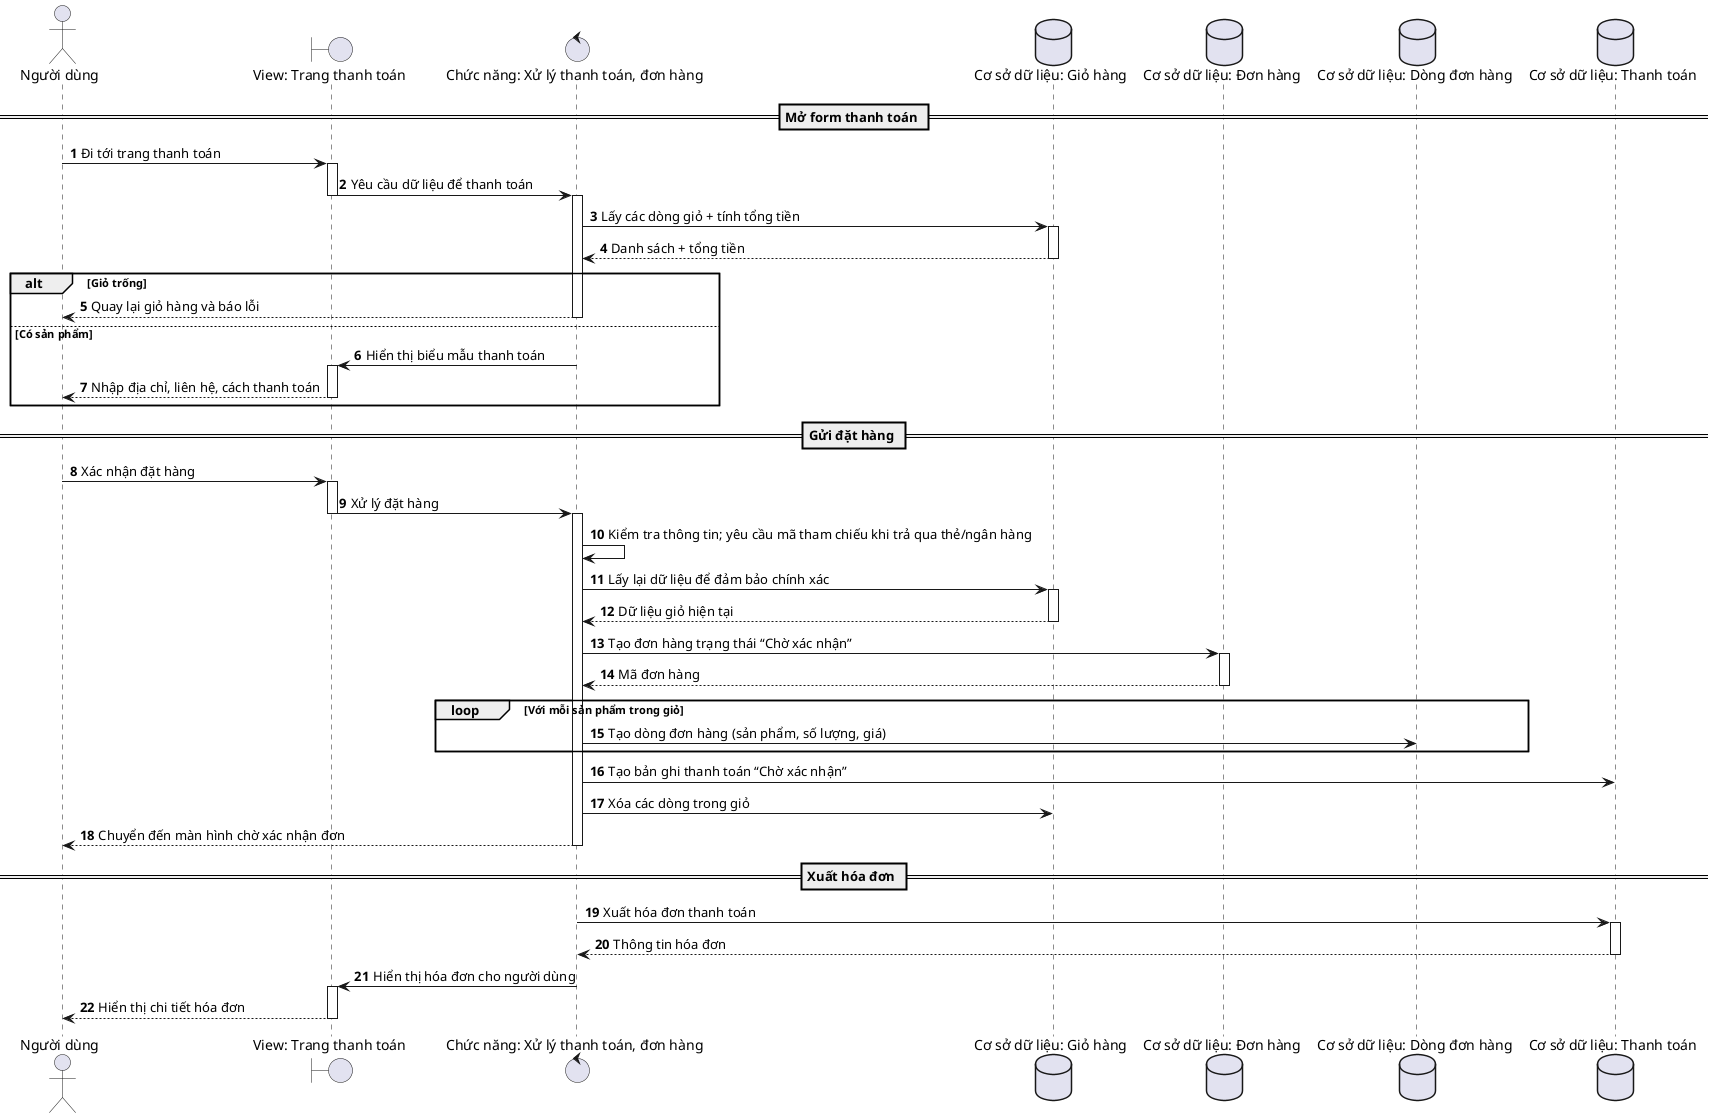 @startuml
autonumber
actor N as "Người dùng"
boundary V as "View: Trang thanh toán"
control C as "Chức năng: Xử lý thanh toán, đơn hàng"
database Cart as "Cơ sở dữ liệu: Giỏ hàng"
database O as "Cơ sở dữ liệu: Đơn hàng"
database OI as "Cơ sở dữ liệu: Dòng đơn hàng"
database Pay as "Cơ sở dữ liệu: Thanh toán"

== Mở form thanh toán ==
N -> V : Đi tới trang thanh toán
activate V
V -> C : Yêu cầu dữ liệu để thanh toán
deactivate V
activate C
C -> Cart : Lấy các dòng giỏ + tính tổng tiền
activate Cart
Cart --> C : Danh sách + tổng tiền
deactivate Cart
alt Giỏ trống
  C --> N : Quay lại giỏ hàng và báo lỗi
  deactivate C
else Có sản phẩm
  C -> V : Hiển thị biểu mẫu thanh toán
  deactivate C
  activate V
  V --> N : Nhập địa chỉ, liên hệ, cách thanh toán
  deactivate V
end

== Gửi đặt hàng ==
N -> V : Xác nhận đặt hàng
activate V
V -> C : Xử lý đặt hàng
deactivate V
activate C
C -> C : Kiểm tra thông tin; yêu cầu mã tham chiếu khi trả qua thẻ/ngân hàng
C -> Cart : Lấy lại dữ liệu để đảm bảo chính xác
activate Cart
Cart --> C : Dữ liệu giỏ hiện tại
deactivate Cart
C -> O : Tạo đơn hàng trạng thái “Chờ xác nhận”
activate O
O --> C : Mã đơn hàng
deactivate O
loop Với mỗi sản phẩm trong giỏ
  C -> OI : Tạo dòng đơn hàng (sản phẩm, số lượng, giá)
end
C -> Pay : Tạo bản ghi thanh toán “Chờ xác nhận”
C -> Cart : Xóa các dòng trong giỏ
C --> N : Chuyển đến màn hình chờ xác nhận đơn
deactivate C

== Xuất hóa đơn ==
C -> Pay : Xuất hóa đơn thanh toán
activate Pay
Pay --> C : Thông tin hóa đơn
deactivate Pay
C -> V : Hiển thị hóa đơn cho người dùng
activate V
V --> N : Hiển thị chi tiết hóa đơn
deactivate V
@enduml
